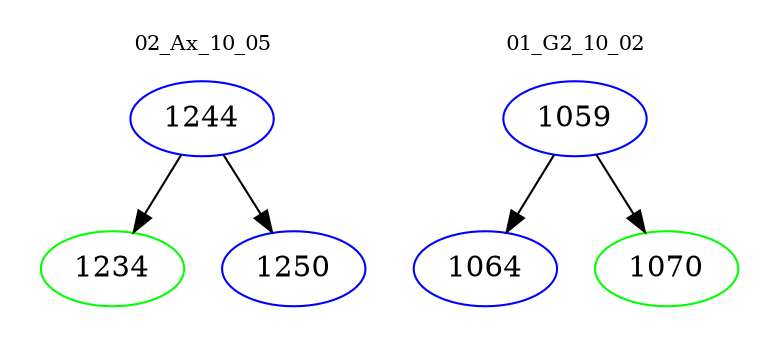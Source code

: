 digraph{
subgraph cluster_0 {
color = white
label = "02_Ax_10_05";
fontsize=10;
T0_1244 [label="1244", color="blue"]
T0_1244 -> T0_1234 [color="black"]
T0_1234 [label="1234", color="green"]
T0_1244 -> T0_1250 [color="black"]
T0_1250 [label="1250", color="blue"]
}
subgraph cluster_1 {
color = white
label = "01_G2_10_02";
fontsize=10;
T1_1059 [label="1059", color="blue"]
T1_1059 -> T1_1064 [color="black"]
T1_1064 [label="1064", color="blue"]
T1_1059 -> T1_1070 [color="black"]
T1_1070 [label="1070", color="green"]
}
}
